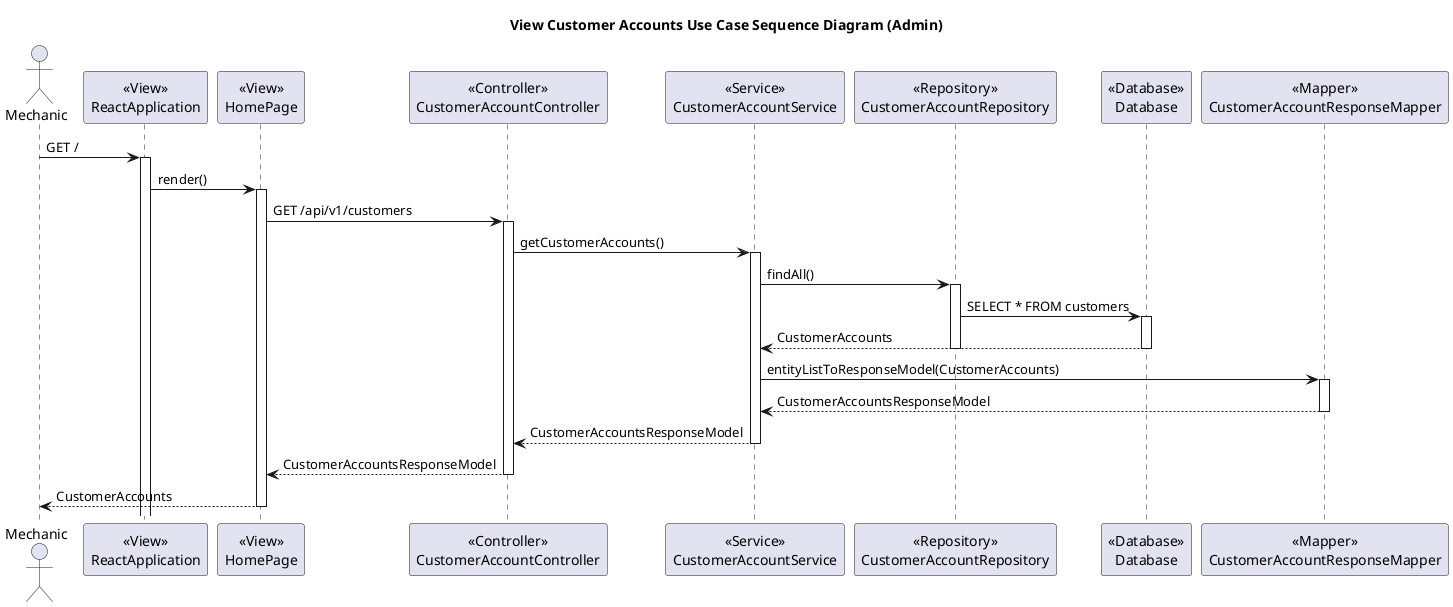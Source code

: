 @startuml

title View Customer Accounts Use Case Sequence Diagram (Admin)

actor Mechanic

participant ReactApplication as "<<View>>\nReactApplication"
participant HomePage as "<<View>>\nHomePage"

participant CustomerAccountController as "<<Controller>>\nCustomerAccountController"

participant CustomerAccountService as "<<Service>>\nCustomerAccountService"

participant CustomerAccountRepository as "<<Repository>>\nCustomerAccountRepository"

participant Database as "<<Database>>\nDatabase"

participant CustomerAccountResponseMapper as "<<Mapper>>\nCustomerAccountResponseMapper"

Mechanic -> ReactApplication : GET /
activate ReactApplication

ReactApplication -> HomePage : render()
activate HomePage



HomePage -> CustomerAccountController : GET /api/v1/customers
activate CustomerAccountController





CustomerAccountController -> CustomerAccountService : getCustomerAccounts()
activate CustomerAccountService


CustomerAccountService -> CustomerAccountRepository : findAll()
activate CustomerAccountRepository


CustomerAccountRepository -> Database : SELECT * FROM customers
activate Database

Database --> CustomerAccountService : CustomerAccounts

deactivate CustomerAccountRepository

deactivate Database



CustomerAccountService -> CustomerAccountResponseMapper : entityListToResponseModel(CustomerAccounts)
activate CustomerAccountResponseMapper

CustomerAccountResponseMapper --> CustomerAccountService : CustomerAccountsResponseModel

deactivate CustomerAccountResponseMapper

CustomerAccountService --> CustomerAccountController : CustomerAccountsResponseModel

deactivate CustomerAccountService

CustomerAccountController --> HomePage : CustomerAccountsResponseModel

deactivate CustomerAccountController

HomePage --> Mechanic : CustomerAccounts

deactivate HomePage


@endpuml